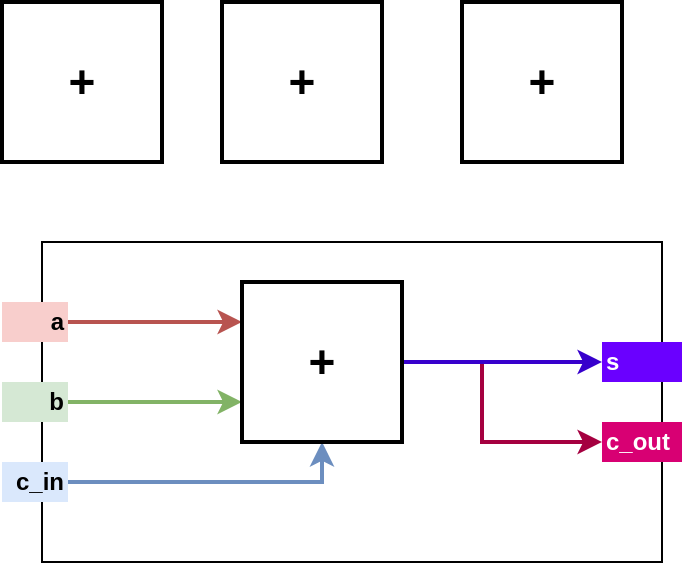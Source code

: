 <mxfile version="20.2.3" type="device"><diagram id="7HywJuSbX6RK16njOoYY" name="페이지-1"><mxGraphModel dx="483" dy="624" grid="1" gridSize="10" guides="1" tooltips="1" connect="1" arrows="1" fold="1" page="1" pageScale="1" pageWidth="827" pageHeight="1169" math="0" shadow="0"><root><mxCell id="0"/><mxCell id="1" parent="0"/><mxCell id="FaAxSwCRxVKdaaQCyhB5-3" value="" style="rounded=0;whiteSpace=wrap;html=1;fillColor=none;" parent="1" vertex="1"><mxGeometry x="140" y="200" width="310" height="160" as="geometry"/></mxCell><mxCell id="QyOvAV1hpaQMYy0L3bSE-30" style="edgeStyle=orthogonalEdgeStyle;rounded=0;orthogonalLoop=1;jettySize=auto;html=1;exitX=1;exitY=0.5;exitDx=0;exitDy=0;fillColor=#d80073;strokeColor=#A50040;strokeWidth=2;entryX=0;entryY=0.5;entryDx=0;entryDy=0;" parent="1" source="FaAxSwCRxVKdaaQCyhB5-1" target="QyOvAV1hpaQMYy0L3bSE-32" edge="1"><mxGeometry relative="1" as="geometry"><mxPoint x="680" y="420" as="targetPoint"/><mxPoint x="650" y="420" as="sourcePoint"/><Array as="points"><mxPoint x="360" y="260"/><mxPoint x="360" y="300"/></Array></mxGeometry></mxCell><mxCell id="QyOvAV1hpaQMYy0L3bSE-29" style="edgeStyle=orthogonalEdgeStyle;rounded=0;orthogonalLoop=1;jettySize=auto;html=1;exitX=1;exitY=0.5;exitDx=0;exitDy=0;fillColor=#6a00ff;strokeColor=#3700CC;strokeWidth=2;entryX=0;entryY=0.5;entryDx=0;entryDy=0;" parent="1" source="FaAxSwCRxVKdaaQCyhB5-1" target="QyOvAV1hpaQMYy0L3bSE-31" edge="1"><mxGeometry relative="1" as="geometry"><mxPoint x="680" y="275" as="targetPoint"/><mxPoint x="560" y="275" as="sourcePoint"/></mxGeometry></mxCell><mxCell id="QyOvAV1hpaQMYy0L3bSE-11" style="edgeStyle=orthogonalEdgeStyle;rounded=0;orthogonalLoop=1;jettySize=auto;html=1;exitX=1;exitY=0.5;exitDx=0;exitDy=0;entryX=0;entryY=0.25;entryDx=0;entryDy=0;fillColor=#f8cecc;strokeColor=#b85450;strokeWidth=2;" parent="1" source="QyOvAV1hpaQMYy0L3bSE-10" target="FaAxSwCRxVKdaaQCyhB5-1" edge="1"><mxGeometry relative="1" as="geometry"><mxPoint x="270" y="245.004" as="targetPoint"/><Array as="points"><mxPoint x="153" y="240"/></Array></mxGeometry></mxCell><mxCell id="QyOvAV1hpaQMYy0L3bSE-10" value="a" style="rounded=0;whiteSpace=wrap;html=1;align=right;fontStyle=1;strokeColor=none;fillColor=#f8cecc;strokeWidth=2;" parent="1" vertex="1"><mxGeometry x="120" y="230" width="33" height="20" as="geometry"/></mxCell><mxCell id="QyOvAV1hpaQMYy0L3bSE-12" value="b" style="rounded=0;whiteSpace=wrap;html=1;align=right;fontStyle=1;strokeColor=none;fillColor=#d5e8d4;strokeWidth=2;" parent="1" vertex="1"><mxGeometry x="120" y="270" width="33" height="20" as="geometry"/></mxCell><mxCell id="QyOvAV1hpaQMYy0L3bSE-15" style="edgeStyle=orthogonalEdgeStyle;rounded=0;orthogonalLoop=1;jettySize=auto;html=1;exitX=1;exitY=0.5;exitDx=0;exitDy=0;entryX=0.5;entryY=1;entryDx=0;entryDy=0;fillColor=#dae8fc;strokeColor=#6c8ebf;strokeWidth=2;" parent="1" source="QyOvAV1hpaQMYy0L3bSE-14" target="FaAxSwCRxVKdaaQCyhB5-1" edge="1"><mxGeometry relative="1" as="geometry"><Array as="points"><mxPoint x="280" y="320"/></Array><mxPoint x="410" y="365" as="targetPoint"/></mxGeometry></mxCell><mxCell id="QyOvAV1hpaQMYy0L3bSE-14" value="c_in" style="rounded=0;whiteSpace=wrap;html=1;align=right;fontStyle=1;strokeColor=none;fillColor=#dae8fc;strokeWidth=2;" parent="1" vertex="1"><mxGeometry x="120" y="310" width="33" height="20" as="geometry"/></mxCell><mxCell id="QyOvAV1hpaQMYy0L3bSE-28" value="" style="edgeStyle=orthogonalEdgeStyle;rounded=0;orthogonalLoop=1;jettySize=auto;html=1;exitX=1;exitY=0.5;exitDx=0;exitDy=0;endArrow=classic;fillColor=#d5e8d4;strokeColor=#82b366;strokeWidth=2;entryX=0;entryY=0.75;entryDx=0;entryDy=0;endFill=1;" parent="1" source="QyOvAV1hpaQMYy0L3bSE-12" target="FaAxSwCRxVKdaaQCyhB5-1" edge="1"><mxGeometry relative="1" as="geometry"><mxPoint x="200" y="245" as="sourcePoint"/><mxPoint x="250" y="275" as="targetPoint"/><Array as="points"/></mxGeometry></mxCell><mxCell id="QyOvAV1hpaQMYy0L3bSE-31" value="s" style="rounded=0;whiteSpace=wrap;html=1;align=left;fontStyle=1;strokeColor=none;fillColor=#6a00ff;fontColor=#ffffff;gradientColor=none;strokeWidth=2;" parent="1" vertex="1"><mxGeometry x="420" y="250" width="40" height="20" as="geometry"/></mxCell><mxCell id="QyOvAV1hpaQMYy0L3bSE-32" value="c_out" style="rounded=0;whiteSpace=wrap;html=1;align=left;fontStyle=1;strokeColor=none;fillColor=#d80073;fontColor=#ffffff;strokeWidth=2;" parent="1" vertex="1"><mxGeometry x="420" y="290" width="40" height="20" as="geometry"/></mxCell><mxCell id="FaAxSwCRxVKdaaQCyhB5-1" value="+" style="whiteSpace=wrap;html=1;aspect=fixed;strokeWidth=2;fontStyle=1;fontSize=23;" parent="1" vertex="1"><mxGeometry x="240" y="220" width="80" height="80" as="geometry"/></mxCell><mxCell id="VEBzfF6P059-tiPMd1Hm-1" value="+" style="whiteSpace=wrap;html=1;aspect=fixed;strokeWidth=2;fontStyle=1;fontSize=23;" vertex="1" parent="1"><mxGeometry x="230" y="80" width="80" height="80" as="geometry"/></mxCell><mxCell id="VEBzfF6P059-tiPMd1Hm-2" value="+" style="whiteSpace=wrap;html=1;aspect=fixed;strokeWidth=2;fontStyle=1;fontSize=23;" vertex="1" parent="1"><mxGeometry x="350" y="80" width="80" height="80" as="geometry"/></mxCell><mxCell id="VEBzfF6P059-tiPMd1Hm-3" value="+" style="whiteSpace=wrap;html=1;aspect=fixed;strokeWidth=2;fontStyle=1;fontSize=23;" vertex="1" parent="1"><mxGeometry x="120" y="80" width="80" height="80" as="geometry"/></mxCell></root></mxGraphModel></diagram></mxfile>